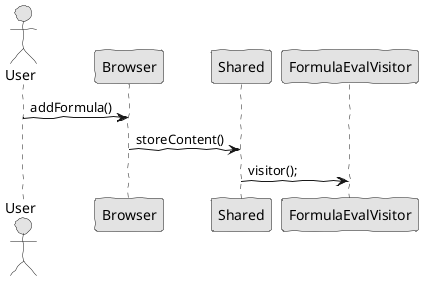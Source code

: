 @startuml  analysis.png
skinparam handwritten true
skinparam monochrome true
skinparam packageStyle rect
skinparam defaultFontName FG Virgil
skinparam shadowing false

actor User

User -> Browser : addFormula() 
Browser -> Shared : storeContent()
Shared -> FormulaEvalVisitor : visitor();

@enduml